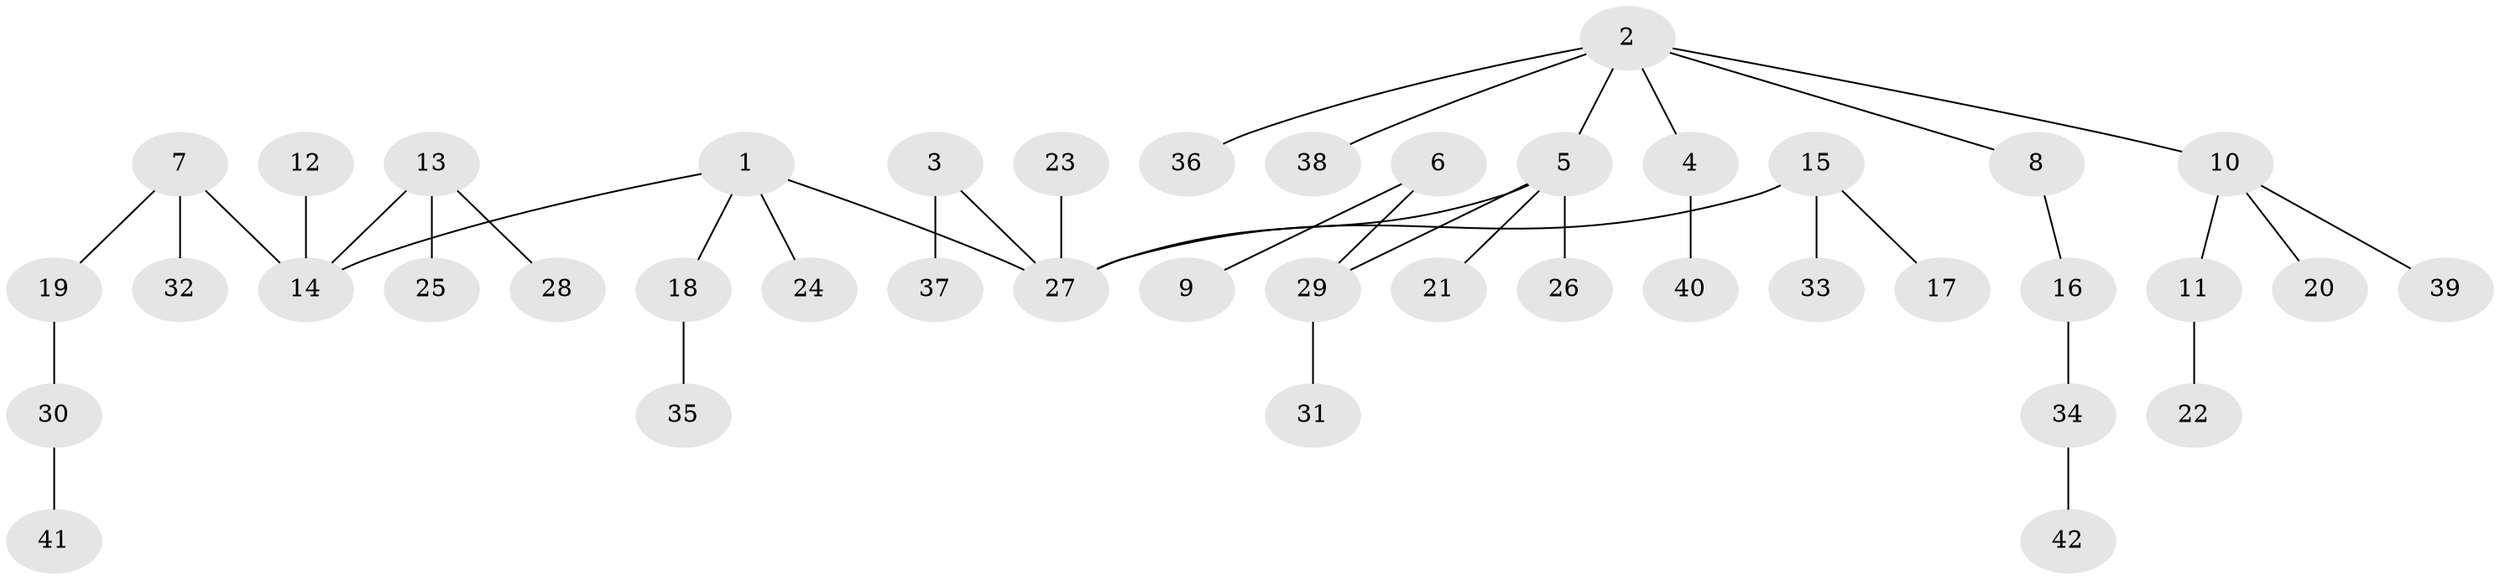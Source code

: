 // original degree distribution, {4: 0.08333333333333333, 5: 0.023809523809523808, 7: 0.011904761904761904, 6: 0.011904761904761904, 3: 0.09523809523809523, 2: 0.30952380952380953, 1: 0.4642857142857143}
// Generated by graph-tools (version 1.1) at 2025/02/03/09/25 03:02:22]
// undirected, 42 vertices, 41 edges
graph export_dot {
graph [start="1"]
  node [color=gray90,style=filled];
  1;
  2;
  3;
  4;
  5;
  6;
  7;
  8;
  9;
  10;
  11;
  12;
  13;
  14;
  15;
  16;
  17;
  18;
  19;
  20;
  21;
  22;
  23;
  24;
  25;
  26;
  27;
  28;
  29;
  30;
  31;
  32;
  33;
  34;
  35;
  36;
  37;
  38;
  39;
  40;
  41;
  42;
  1 -- 14 [weight=1.0];
  1 -- 18 [weight=1.0];
  1 -- 24 [weight=1.0];
  1 -- 27 [weight=1.0];
  2 -- 4 [weight=1.0];
  2 -- 5 [weight=1.0];
  2 -- 8 [weight=1.0];
  2 -- 10 [weight=1.0];
  2 -- 36 [weight=1.0];
  2 -- 38 [weight=1.0];
  3 -- 27 [weight=1.0];
  3 -- 37 [weight=1.0];
  4 -- 40 [weight=1.0];
  5 -- 21 [weight=1.0];
  5 -- 26 [weight=1.0];
  5 -- 27 [weight=1.0];
  5 -- 29 [weight=1.0];
  6 -- 9 [weight=1.0];
  6 -- 29 [weight=1.0];
  7 -- 14 [weight=1.0];
  7 -- 19 [weight=1.0];
  7 -- 32 [weight=1.0];
  8 -- 16 [weight=1.0];
  10 -- 11 [weight=1.0];
  10 -- 20 [weight=1.0];
  10 -- 39 [weight=1.0];
  11 -- 22 [weight=1.0];
  12 -- 14 [weight=1.0];
  13 -- 14 [weight=1.0];
  13 -- 25 [weight=1.0];
  13 -- 28 [weight=1.0];
  15 -- 17 [weight=1.0];
  15 -- 27 [weight=1.0];
  15 -- 33 [weight=1.0];
  16 -- 34 [weight=1.0];
  18 -- 35 [weight=1.0];
  19 -- 30 [weight=1.0];
  23 -- 27 [weight=1.0];
  29 -- 31 [weight=1.0];
  30 -- 41 [weight=1.0];
  34 -- 42 [weight=1.0];
}
